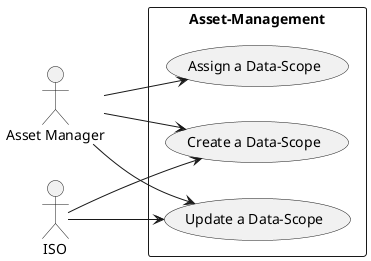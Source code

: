@startuml
left to right direction
actor "Asset Manager" as am
actor "ISO" as iso
rectangle Asset-Management {
  usecase "Create a Data-Scope" as UC1
  usecase "Update a Data-Scope" as UC2
  usecase "Assign a Data-Scope" as UC3
}
iso --> UC1
iso --> UC2
am --> UC1
am --> UC2
am --> UC3
@enduml
